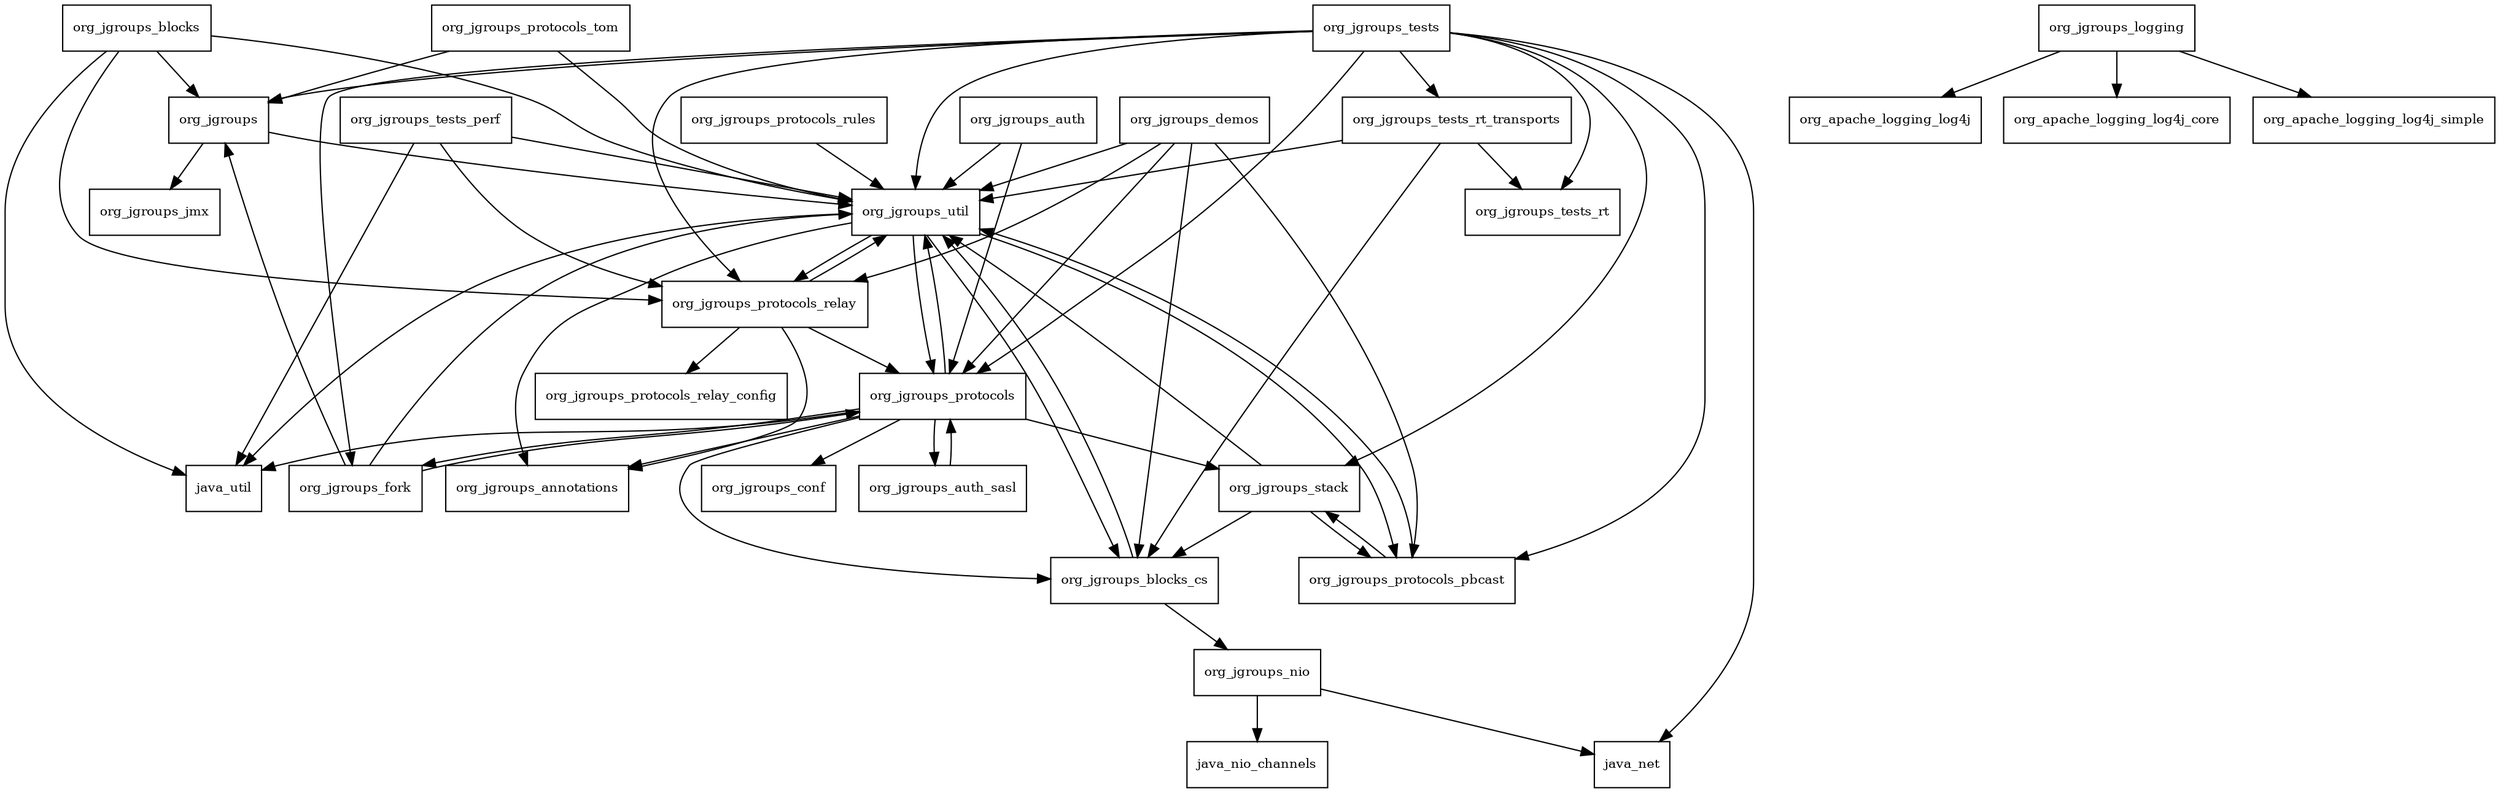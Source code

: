 digraph jgroups_3_6_13_Final_package_dependencies {
  node [shape = box, fontsize=10.0];
  org_jgroups -> org_jgroups_jmx;
  org_jgroups -> org_jgroups_util;
  org_jgroups_auth -> org_jgroups_protocols;
  org_jgroups_auth -> org_jgroups_util;
  org_jgroups_auth_sasl -> org_jgroups_protocols;
  org_jgroups_blocks -> java_util;
  org_jgroups_blocks -> org_jgroups;
  org_jgroups_blocks -> org_jgroups_protocols_relay;
  org_jgroups_blocks -> org_jgroups_util;
  org_jgroups_blocks_cs -> org_jgroups_nio;
  org_jgroups_blocks_cs -> org_jgroups_util;
  org_jgroups_demos -> org_jgroups_blocks_cs;
  org_jgroups_demos -> org_jgroups_protocols;
  org_jgroups_demos -> org_jgroups_protocols_pbcast;
  org_jgroups_demos -> org_jgroups_protocols_relay;
  org_jgroups_demos -> org_jgroups_util;
  org_jgroups_fork -> org_jgroups;
  org_jgroups_fork -> org_jgroups_protocols;
  org_jgroups_fork -> org_jgroups_util;
  org_jgroups_logging -> org_apache_logging_log4j;
  org_jgroups_logging -> org_apache_logging_log4j_core;
  org_jgroups_logging -> org_apache_logging_log4j_simple;
  org_jgroups_nio -> java_net;
  org_jgroups_nio -> java_nio_channels;
  org_jgroups_protocols -> java_util;
  org_jgroups_protocols -> org_jgroups_annotations;
  org_jgroups_protocols -> org_jgroups_auth_sasl;
  org_jgroups_protocols -> org_jgroups_blocks_cs;
  org_jgroups_protocols -> org_jgroups_conf;
  org_jgroups_protocols -> org_jgroups_fork;
  org_jgroups_protocols -> org_jgroups_stack;
  org_jgroups_protocols -> org_jgroups_util;
  org_jgroups_protocols_pbcast -> org_jgroups_stack;
  org_jgroups_protocols_pbcast -> org_jgroups_util;
  org_jgroups_protocols_relay -> org_jgroups_annotations;
  org_jgroups_protocols_relay -> org_jgroups_protocols;
  org_jgroups_protocols_relay -> org_jgroups_protocols_relay_config;
  org_jgroups_protocols_relay -> org_jgroups_util;
  org_jgroups_protocols_rules -> org_jgroups_util;
  org_jgroups_protocols_tom -> org_jgroups;
  org_jgroups_protocols_tom -> org_jgroups_util;
  org_jgroups_stack -> org_jgroups_blocks_cs;
  org_jgroups_stack -> org_jgroups_protocols_pbcast;
  org_jgroups_stack -> org_jgroups_util;
  org_jgroups_tests -> java_net;
  org_jgroups_tests -> org_jgroups;
  org_jgroups_tests -> org_jgroups_fork;
  org_jgroups_tests -> org_jgroups_protocols;
  org_jgroups_tests -> org_jgroups_protocols_pbcast;
  org_jgroups_tests -> org_jgroups_protocols_relay;
  org_jgroups_tests -> org_jgroups_stack;
  org_jgroups_tests -> org_jgroups_tests_rt;
  org_jgroups_tests -> org_jgroups_tests_rt_transports;
  org_jgroups_tests -> org_jgroups_util;
  org_jgroups_tests_perf -> java_util;
  org_jgroups_tests_perf -> org_jgroups_protocols_relay;
  org_jgroups_tests_perf -> org_jgroups_util;
  org_jgroups_tests_rt_transports -> org_jgroups_blocks_cs;
  org_jgroups_tests_rt_transports -> org_jgroups_tests_rt;
  org_jgroups_tests_rt_transports -> org_jgroups_util;
  org_jgroups_util -> java_util;
  org_jgroups_util -> org_jgroups_annotations;
  org_jgroups_util -> org_jgroups_blocks_cs;
  org_jgroups_util -> org_jgroups_protocols;
  org_jgroups_util -> org_jgroups_protocols_pbcast;
  org_jgroups_util -> org_jgroups_protocols_relay;
}
